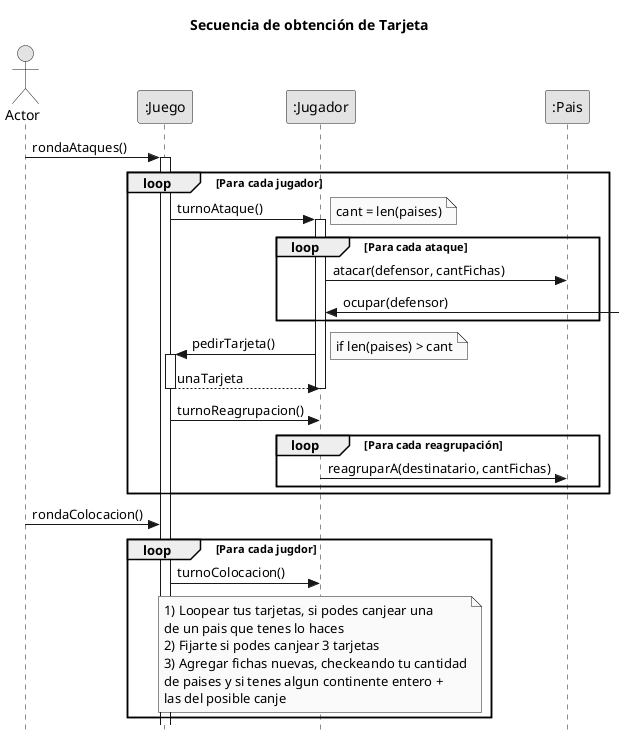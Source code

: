@startuml
title Secuencia de obtención de Tarjeta
skinparam responseMessageBelowArrow true
skinparam monochrome true
skinparam style strictuml
hide footbox

actor Actor
participant jueg as ":Juego"
participant jug as ":Jugador"
participant pais as ":Pais"

Actor -> jueg ++: rondaAtaques()

loop Para cada jugador
    jueg -> jug ++: turnoAtaque()
    note right: cant = len(paises)
    loop Para cada ataque
        jug -> pais: atacar(defensor, cantFichas)
        jug <-] : ocupar(defensor)
    end loop

    jug -> jueg ++: pedirTarjeta()
    note right: if len(paises) > cant
    jueg --> jug --: unaTarjeta
    deactivate jug

    jueg -> jug: turnoReagrupacion()
    loop Para cada reagrupación
        jug -> pais: reagruparA(destinatario, cantFichas)
    end loop

end loop

Actor -> jueg: rondaColocacion()
loop Para cada jugdor
    jueg -> jug: turnoColocacion()
    note over jug
        1) Loopear tus tarjetas, si podes canjear una
        de un pais que tenes lo haces
        2) Fijarte si podes canjear 3 tarjetas
        3) Agregar fichas nuevas, checkeando tu cantidad
        de paises y si tenes algun continente entero + 
        las del posible canje
    end note
end loop
@enduml
